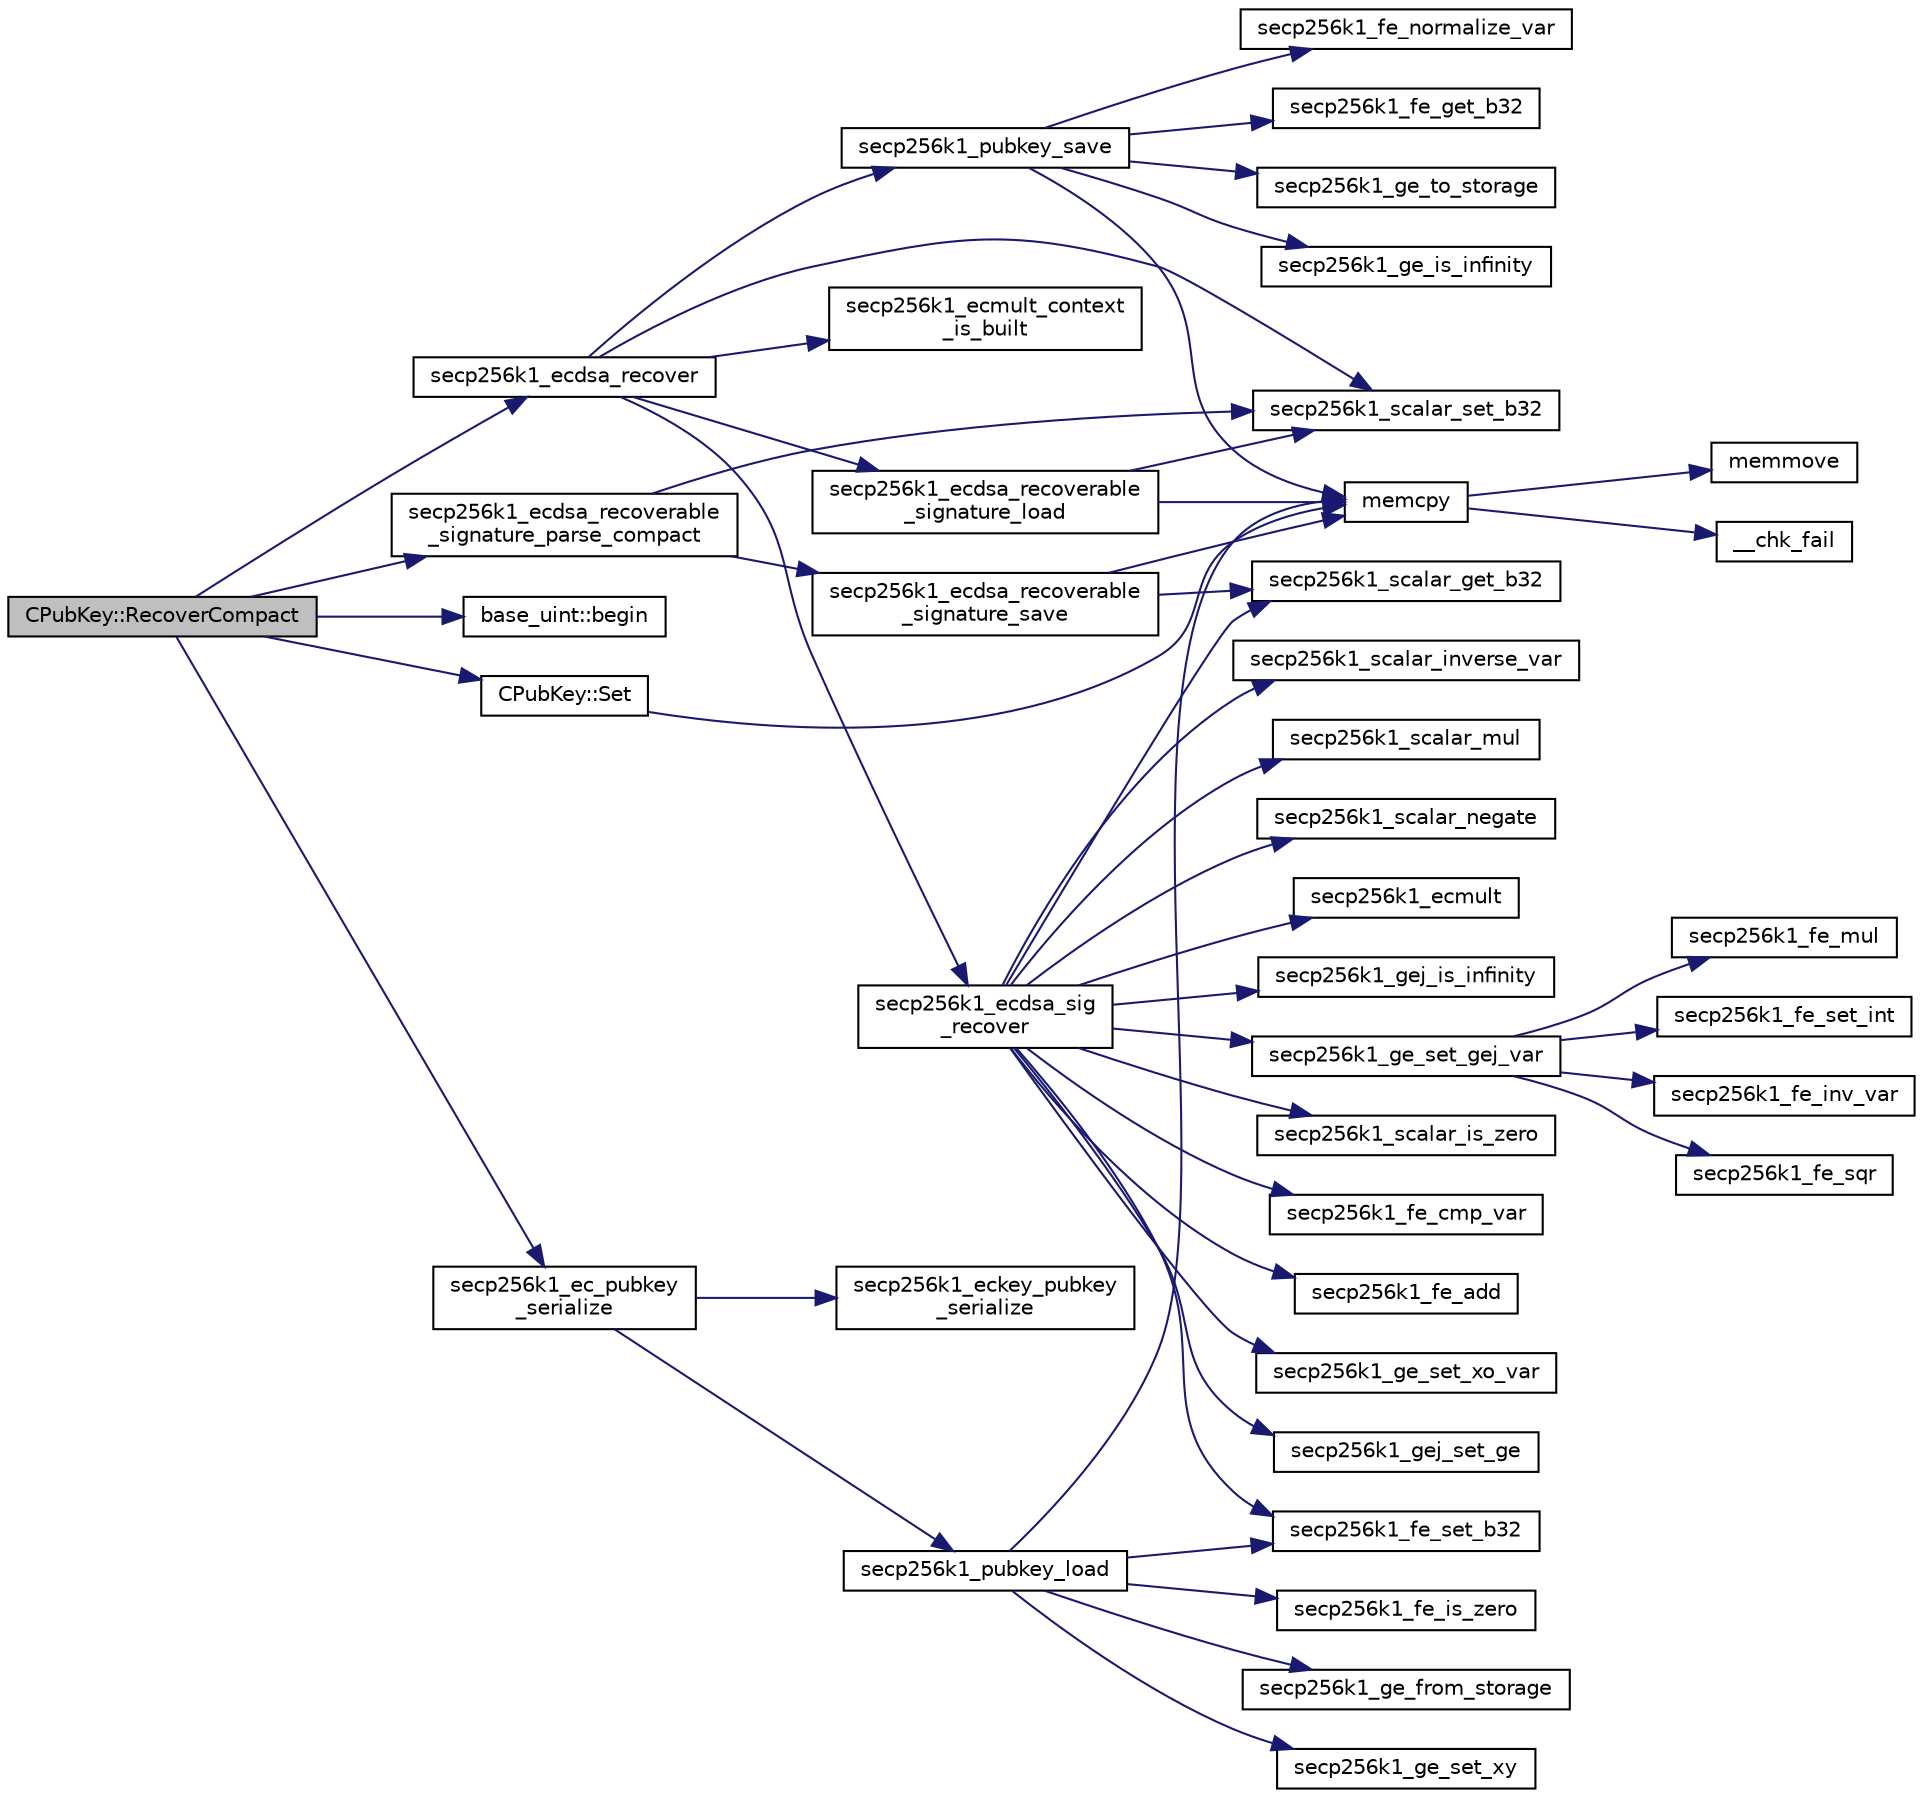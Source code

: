 digraph "CPubKey::RecoverCompact"
{
  edge [fontname="Helvetica",fontsize="10",labelfontname="Helvetica",labelfontsize="10"];
  node [fontname="Helvetica",fontsize="10",shape=record];
  rankdir="LR";
  Node1034 [label="CPubKey::RecoverCompact",height=0.2,width=0.4,color="black", fillcolor="grey75", style="filled", fontcolor="black"];
  Node1034 -> Node1035 [color="midnightblue",fontsize="10",style="solid",fontname="Helvetica"];
  Node1035 [label="secp256k1_ecdsa_recoverable\l_signature_parse_compact",height=0.2,width=0.4,color="black", fillcolor="white", style="filled",URL="$d9/d84/secp256k1__recovery_8h.html#a6699b45dc75be70f028ac7d8ffaba46e",tooltip="Parse a compact ECDSA signature (64 bytes + recovery id). "];
  Node1035 -> Node1036 [color="midnightblue",fontsize="10",style="solid",fontname="Helvetica"];
  Node1036 [label="secp256k1_scalar_set_b32",height=0.2,width=0.4,color="black", fillcolor="white", style="filled",URL="$db/d94/scalar_8h.html#a25cc2d45ae1d1765d07c3313cdf46fa0",tooltip="Set a scalar from a big endian byte array. "];
  Node1035 -> Node1037 [color="midnightblue",fontsize="10",style="solid",fontname="Helvetica"];
  Node1037 [label="secp256k1_ecdsa_recoverable\l_signature_save",height=0.2,width=0.4,color="black", fillcolor="white", style="filled",URL="$d6/d5d/recovery_2main__impl_8h.html#a58a8a03b17aeb5cb4daf2940a58663b9"];
  Node1037 -> Node1038 [color="midnightblue",fontsize="10",style="solid",fontname="Helvetica"];
  Node1038 [label="memcpy",height=0.2,width=0.4,color="black", fillcolor="white", style="filled",URL="$d5/d9f/glibc__compat_8cpp.html#a0f46826ab0466591e136db24394923cf"];
  Node1038 -> Node1039 [color="midnightblue",fontsize="10",style="solid",fontname="Helvetica"];
  Node1039 [label="memmove",height=0.2,width=0.4,color="black", fillcolor="white", style="filled",URL="$d5/d9f/glibc__compat_8cpp.html#a9778d49e9029dd75bc53ecbbf9f5e9a1"];
  Node1038 -> Node1040 [color="midnightblue",fontsize="10",style="solid",fontname="Helvetica"];
  Node1040 [label="__chk_fail",height=0.2,width=0.4,color="black", fillcolor="white", style="filled",URL="$d5/d9f/glibc__compat_8cpp.html#a424ac71631da5ada2976630ff67051d1"];
  Node1037 -> Node1041 [color="midnightblue",fontsize="10",style="solid",fontname="Helvetica"];
  Node1041 [label="secp256k1_scalar_get_b32",height=0.2,width=0.4,color="black", fillcolor="white", style="filled",URL="$db/d94/scalar_8h.html#a4fa08f8af5a23f505b44c9ef1bec1831",tooltip="Convert a scalar to a byte array. "];
  Node1034 -> Node1042 [color="midnightblue",fontsize="10",style="solid",fontname="Helvetica"];
  Node1042 [label="secp256k1_ecdsa_recover",height=0.2,width=0.4,color="black", fillcolor="white", style="filled",URL="$d9/d84/secp256k1__recovery_8h.html#a7e156c6f4be24b07f4a563210dcb1a2e",tooltip="Recover an ECDSA public key from a signature. "];
  Node1042 -> Node1043 [color="midnightblue",fontsize="10",style="solid",fontname="Helvetica"];
  Node1043 [label="secp256k1_ecmult_context\l_is_built",height=0.2,width=0.4,color="black", fillcolor="white", style="filled",URL="$d2/d94/ecmult_8h.html#aa4f6f213989d3ec35850c40c8f1b313b"];
  Node1042 -> Node1044 [color="midnightblue",fontsize="10",style="solid",fontname="Helvetica"];
  Node1044 [label="secp256k1_ecdsa_recoverable\l_signature_load",height=0.2,width=0.4,color="black", fillcolor="white", style="filled",URL="$d6/d5d/recovery_2main__impl_8h.html#aa3ef0903a865dc9a6e42dfe61f75a9e5"];
  Node1044 -> Node1038 [color="midnightblue",fontsize="10",style="solid",fontname="Helvetica"];
  Node1044 -> Node1036 [color="midnightblue",fontsize="10",style="solid",fontname="Helvetica"];
  Node1042 -> Node1036 [color="midnightblue",fontsize="10",style="solid",fontname="Helvetica"];
  Node1042 -> Node1045 [color="midnightblue",fontsize="10",style="solid",fontname="Helvetica"];
  Node1045 [label="secp256k1_ecdsa_sig\l_recover",height=0.2,width=0.4,color="black", fillcolor="white", style="filled",URL="$d6/d5d/recovery_2main__impl_8h.html#a1a831ed991717749ed9d200bb9d3f03b"];
  Node1045 -> Node1046 [color="midnightblue",fontsize="10",style="solid",fontname="Helvetica"];
  Node1046 [label="secp256k1_scalar_is_zero",height=0.2,width=0.4,color="black", fillcolor="white", style="filled",URL="$db/d94/scalar_8h.html#a3f0ac84fe49a1c1f51212582a2c149d4",tooltip="Check whether a scalar equals zero. "];
  Node1045 -> Node1041 [color="midnightblue",fontsize="10",style="solid",fontname="Helvetica"];
  Node1045 -> Node1047 [color="midnightblue",fontsize="10",style="solid",fontname="Helvetica"];
  Node1047 [label="secp256k1_fe_set_b32",height=0.2,width=0.4,color="black", fillcolor="white", style="filled",URL="$d5/d5a/field_8h.html#a5c86a65052e3b135919c00fe2233a43d",tooltip="Set a field element equal to 32-byte big endian value. "];
  Node1045 -> Node1048 [color="midnightblue",fontsize="10",style="solid",fontname="Helvetica"];
  Node1048 [label="secp256k1_fe_cmp_var",height=0.2,width=0.4,color="black", fillcolor="white", style="filled",URL="$d5/d5a/field_8h.html#af372f2088796ef5338bb43dbb6dd5277",tooltip="Compare two field elements. "];
  Node1045 -> Node1049 [color="midnightblue",fontsize="10",style="solid",fontname="Helvetica"];
  Node1049 [label="secp256k1_fe_add",height=0.2,width=0.4,color="black", fillcolor="white", style="filled",URL="$d5/d5a/field_8h.html#a7512f80b60598e4af89c004890880fc7",tooltip="Adds a field element to another. "];
  Node1045 -> Node1050 [color="midnightblue",fontsize="10",style="solid",fontname="Helvetica"];
  Node1050 [label="secp256k1_ge_set_xo_var",height=0.2,width=0.4,color="black", fillcolor="white", style="filled",URL="$d9/dd1/group_8h.html#a3c3d9154b093bb4ed48ba55e4c28a0b5",tooltip="Set a group element (affine) equal to the point with the given X coordinate, and given oddness for Y..."];
  Node1045 -> Node1051 [color="midnightblue",fontsize="10",style="solid",fontname="Helvetica"];
  Node1051 [label="secp256k1_gej_set_ge",height=0.2,width=0.4,color="black", fillcolor="white", style="filled",URL="$d9/dd1/group_8h.html#ad5f813e26afb239f03e83f0e61e05498",tooltip="Set a group element (jacobian) equal to another which is given in affine coordinates. "];
  Node1045 -> Node1052 [color="midnightblue",fontsize="10",style="solid",fontname="Helvetica"];
  Node1052 [label="secp256k1_scalar_inverse_var",height=0.2,width=0.4,color="black", fillcolor="white", style="filled",URL="$db/d94/scalar_8h.html#a58e84d0cabe81139df5c71759f833855",tooltip="Compute the inverse of a scalar (modulo the group order), without constant-time guarantee. "];
  Node1045 -> Node1053 [color="midnightblue",fontsize="10",style="solid",fontname="Helvetica"];
  Node1053 [label="secp256k1_scalar_mul",height=0.2,width=0.4,color="black", fillcolor="white", style="filled",URL="$db/d94/scalar_8h.html#a89db15f705c8eafcd10c08181523acd0",tooltip="Multiply two scalars (modulo the group order). "];
  Node1045 -> Node1054 [color="midnightblue",fontsize="10",style="solid",fontname="Helvetica"];
  Node1054 [label="secp256k1_scalar_negate",height=0.2,width=0.4,color="black", fillcolor="white", style="filled",URL="$db/d94/scalar_8h.html#aa3f1c1d4536adf835ee256878c222968",tooltip="Compute the complement of a scalar (modulo the group order). "];
  Node1045 -> Node1055 [color="midnightblue",fontsize="10",style="solid",fontname="Helvetica"];
  Node1055 [label="secp256k1_ecmult",height=0.2,width=0.4,color="black", fillcolor="white", style="filled",URL="$d2/d94/ecmult_8h.html#aacf8b6ba48671daf24d549adb176366c",tooltip="Double multiply: R = na*A + ng*G. "];
  Node1045 -> Node1056 [color="midnightblue",fontsize="10",style="solid",fontname="Helvetica"];
  Node1056 [label="secp256k1_ge_set_gej_var",height=0.2,width=0.4,color="black", fillcolor="white", style="filled",URL="$d6/d60/group__impl_8h.html#aea803cf52c0f33c2cb3bfb82d5790d71"];
  Node1056 -> Node1057 [color="midnightblue",fontsize="10",style="solid",fontname="Helvetica"];
  Node1057 [label="secp256k1_fe_inv_var",height=0.2,width=0.4,color="black", fillcolor="white", style="filled",URL="$d5/d5a/field_8h.html#a0090ecfb39b34a8965cc16ae1feca5aa",tooltip="Potentially faster version of secp256k1_fe_inv, without constant-time guarantee. "];
  Node1056 -> Node1058 [color="midnightblue",fontsize="10",style="solid",fontname="Helvetica"];
  Node1058 [label="secp256k1_fe_sqr",height=0.2,width=0.4,color="black", fillcolor="white", style="filled",URL="$d5/d5a/field_8h.html#a6cbe550ca5eb35e683b1c8d68d8de26b",tooltip="Sets a field element to be the square of another. "];
  Node1056 -> Node1059 [color="midnightblue",fontsize="10",style="solid",fontname="Helvetica"];
  Node1059 [label="secp256k1_fe_mul",height=0.2,width=0.4,color="black", fillcolor="white", style="filled",URL="$d5/d5a/field_8h.html#a542b97d2574d9687c563d002587cf9a2",tooltip="Sets a field element to be the product of two others. "];
  Node1056 -> Node1060 [color="midnightblue",fontsize="10",style="solid",fontname="Helvetica"];
  Node1060 [label="secp256k1_fe_set_int",height=0.2,width=0.4,color="black", fillcolor="white", style="filled",URL="$d5/d5a/field_8h.html#a4bfba9980b6d6960ad623f1ddbbc547e",tooltip="Set a field element equal to a small integer. "];
  Node1045 -> Node1061 [color="midnightblue",fontsize="10",style="solid",fontname="Helvetica"];
  Node1061 [label="secp256k1_gej_is_infinity",height=0.2,width=0.4,color="black", fillcolor="white", style="filled",URL="$d9/dd1/group_8h.html#a33786d5853579c92d46fac51f6a40093",tooltip="Check whether a group element is the point at infinity. "];
  Node1042 -> Node1062 [color="midnightblue",fontsize="10",style="solid",fontname="Helvetica"];
  Node1062 [label="secp256k1_pubkey_save",height=0.2,width=0.4,color="black", fillcolor="white", style="filled",URL="$d1/d8c/secp256k1_8c.html#aa061c9c5c861017bef990e5c4653e0f4"];
  Node1062 -> Node1063 [color="midnightblue",fontsize="10",style="solid",fontname="Helvetica"];
  Node1063 [label="secp256k1_ge_to_storage",height=0.2,width=0.4,color="black", fillcolor="white", style="filled",URL="$d9/dd1/group_8h.html#ad6499ae629f998e50d8614869ee3c67f",tooltip="Convert a group element to the storage type. "];
  Node1062 -> Node1038 [color="midnightblue",fontsize="10",style="solid",fontname="Helvetica"];
  Node1062 -> Node1064 [color="midnightblue",fontsize="10",style="solid",fontname="Helvetica"];
  Node1064 [label="secp256k1_ge_is_infinity",height=0.2,width=0.4,color="black", fillcolor="white", style="filled",URL="$d9/dd1/group_8h.html#ac83592db46af97faf7ba9b9a39a1f6ff",tooltip="Check whether a group element is the point at infinity. "];
  Node1062 -> Node1065 [color="midnightblue",fontsize="10",style="solid",fontname="Helvetica"];
  Node1065 [label="secp256k1_fe_normalize_var",height=0.2,width=0.4,color="black", fillcolor="white", style="filled",URL="$d5/d5a/field_8h.html#a2d45c987537eadb2923c93aa3af9db71",tooltip="Normalize a field element, without constant-time guarantee. "];
  Node1062 -> Node1066 [color="midnightblue",fontsize="10",style="solid",fontname="Helvetica"];
  Node1066 [label="secp256k1_fe_get_b32",height=0.2,width=0.4,color="black", fillcolor="white", style="filled",URL="$d5/d5a/field_8h.html#abb1017649be14b9ac1823be3c573e542",tooltip="Convert a field element to a 32-byte big endian value. "];
  Node1034 -> Node1067 [color="midnightblue",fontsize="10",style="solid",fontname="Helvetica"];
  Node1067 [label="base_uint::begin",height=0.2,width=0.4,color="black", fillcolor="white", style="filled",URL="$da/df7/classbase__uint.html#aaa32054bf4e8fbb31d54a75f6065174d"];
  Node1034 -> Node1068 [color="midnightblue",fontsize="10",style="solid",fontname="Helvetica"];
  Node1068 [label="secp256k1_ec_pubkey\l_serialize",height=0.2,width=0.4,color="black", fillcolor="white", style="filled",URL="$d7/dd3/secp256k1_8h.html#a34977bf00322e510e881160c421836d7",tooltip="Serialize a pubkey object into a serialized byte sequence. "];
  Node1068 -> Node1069 [color="midnightblue",fontsize="10",style="solid",fontname="Helvetica"];
  Node1069 [label="secp256k1_pubkey_load",height=0.2,width=0.4,color="black", fillcolor="white", style="filled",URL="$d1/d8c/secp256k1_8c.html#a9966ec041e71010d1593ae2211ffb843"];
  Node1069 -> Node1038 [color="midnightblue",fontsize="10",style="solid",fontname="Helvetica"];
  Node1069 -> Node1070 [color="midnightblue",fontsize="10",style="solid",fontname="Helvetica"];
  Node1070 [label="secp256k1_ge_from_storage",height=0.2,width=0.4,color="black", fillcolor="white", style="filled",URL="$d9/dd1/group_8h.html#a8c1e7f328284d9ba56404bb8d99bf765",tooltip="Convert a group element back from the storage type. "];
  Node1069 -> Node1047 [color="midnightblue",fontsize="10",style="solid",fontname="Helvetica"];
  Node1069 -> Node1071 [color="midnightblue",fontsize="10",style="solid",fontname="Helvetica"];
  Node1071 [label="secp256k1_ge_set_xy",height=0.2,width=0.4,color="black", fillcolor="white", style="filled",URL="$d9/dd1/group_8h.html#a34ab3d1a9a0a7ff0ed1cedff9db5f73c",tooltip="Set a group element equal to the point with given X and Y coordinates. "];
  Node1069 -> Node1072 [color="midnightblue",fontsize="10",style="solid",fontname="Helvetica"];
  Node1072 [label="secp256k1_fe_is_zero",height=0.2,width=0.4,color="black", fillcolor="white", style="filled",URL="$d5/d5a/field_8h.html#a619ec4805df6cc54d70e6682ceebd098",tooltip="Verify whether a field element is zero. "];
  Node1068 -> Node1073 [color="midnightblue",fontsize="10",style="solid",fontname="Helvetica"];
  Node1073 [label="secp256k1_eckey_pubkey\l_serialize",height=0.2,width=0.4,color="black", fillcolor="white", style="filled",URL="$da/dff/eckey_8h.html#ae1f52342d70928f16c8e606da59e6aa6"];
  Node1034 -> Node1074 [color="midnightblue",fontsize="10",style="solid",fontname="Helvetica"];
  Node1074 [label="CPubKey::Set",height=0.2,width=0.4,color="black", fillcolor="white", style="filled",URL="$da/d4e/class_c_pub_key.html#af59bc1d3be119c1f8b49d3c1e2c0797b"];
  Node1074 -> Node1038 [color="midnightblue",fontsize="10",style="solid",fontname="Helvetica"];
}
